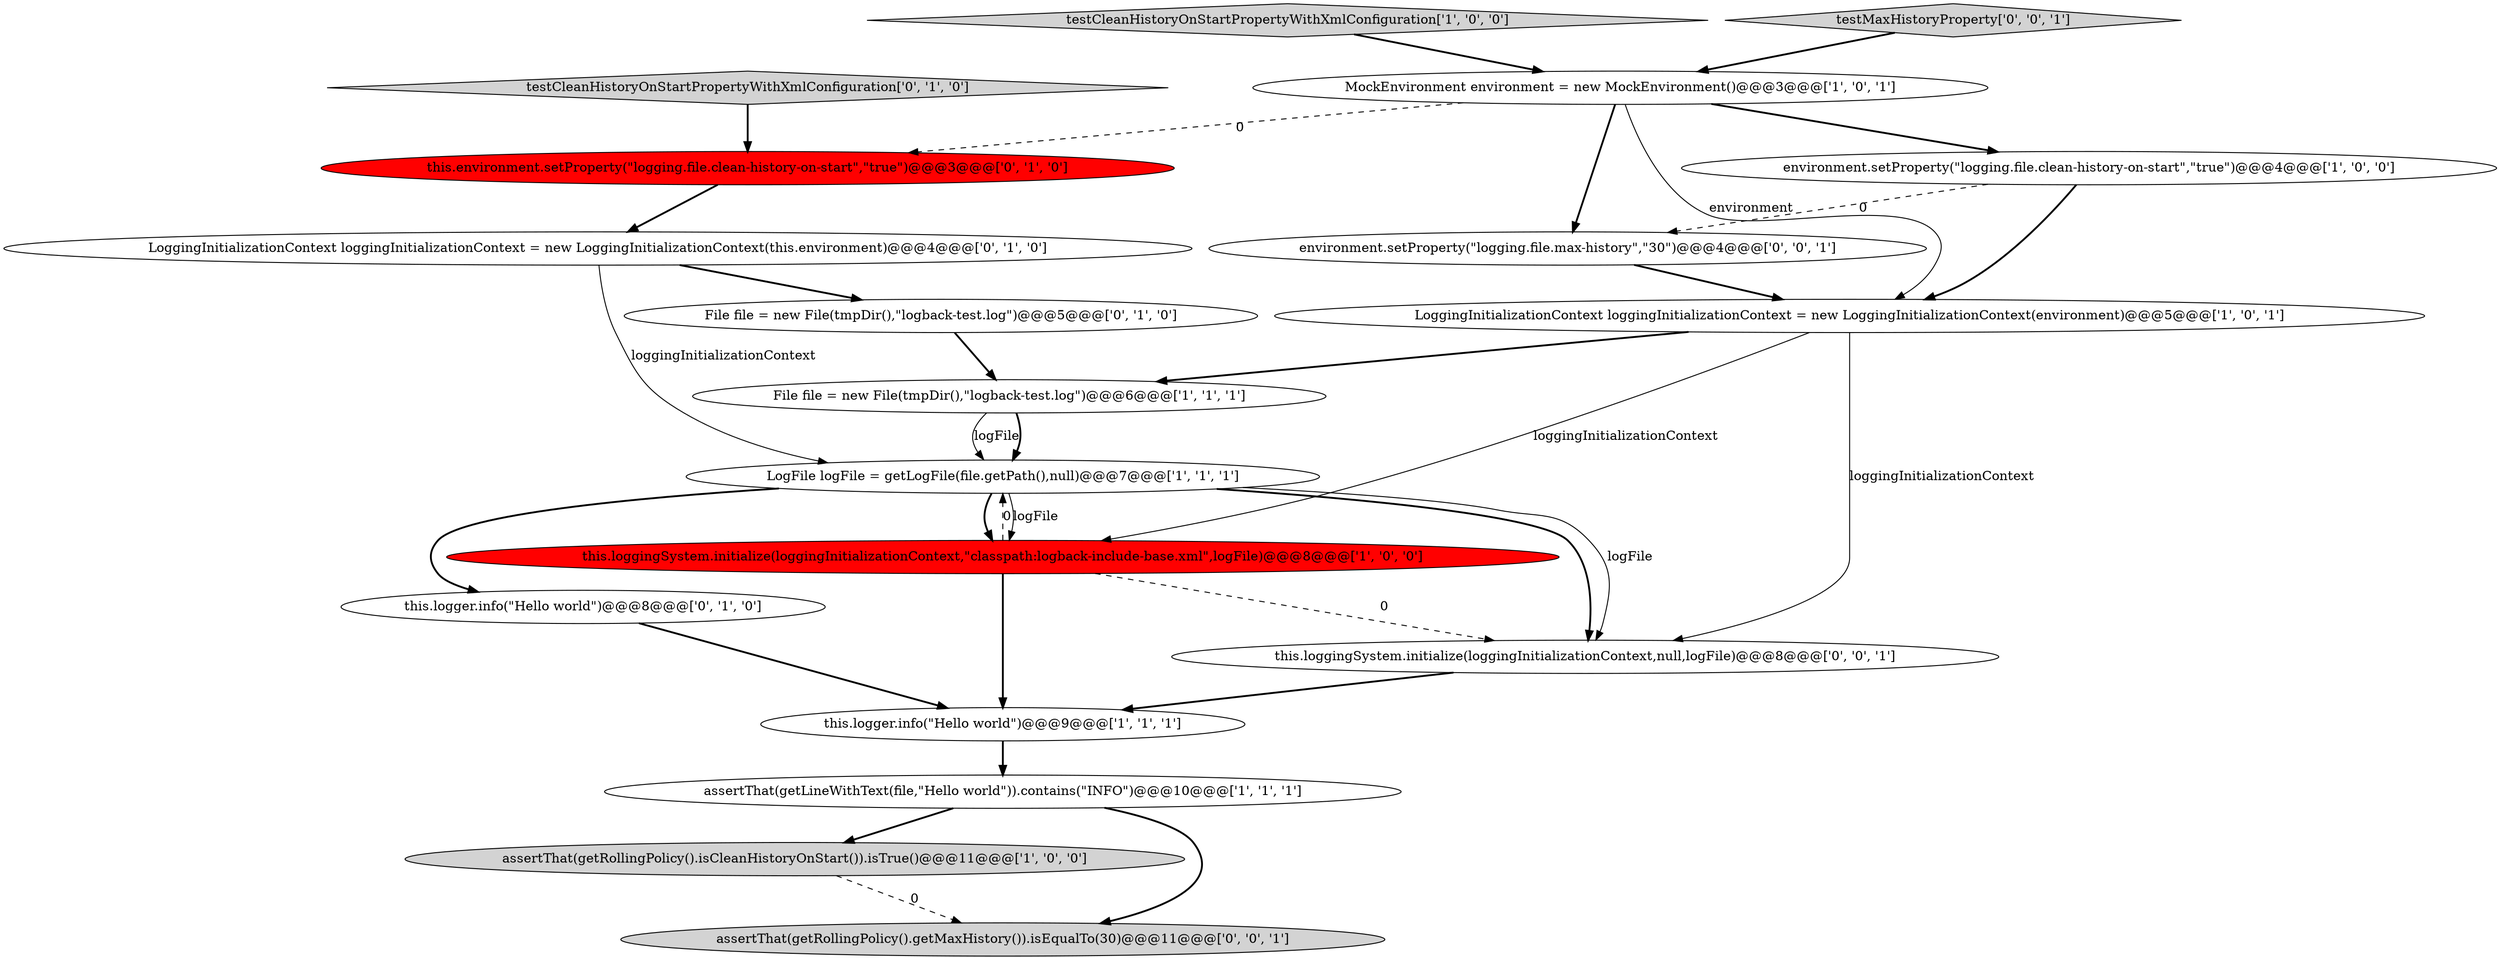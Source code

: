 digraph {
14 [style = filled, label = "this.environment.setProperty(\"logging.file.clean-history-on-start\",\"true\")@@@3@@@['0', '1', '0']", fillcolor = red, shape = ellipse image = "AAA1AAABBB2BBB"];
11 [style = filled, label = "LoggingInitializationContext loggingInitializationContext = new LoggingInitializationContext(this.environment)@@@4@@@['0', '1', '0']", fillcolor = white, shape = ellipse image = "AAA0AAABBB2BBB"];
9 [style = filled, label = "this.loggingSystem.initialize(loggingInitializationContext,\"classpath:logback-include-base.xml\",logFile)@@@8@@@['1', '0', '0']", fillcolor = red, shape = ellipse image = "AAA1AAABBB1BBB"];
1 [style = filled, label = "testCleanHistoryOnStartPropertyWithXmlConfiguration['1', '0', '0']", fillcolor = lightgray, shape = diamond image = "AAA0AAABBB1BBB"];
7 [style = filled, label = "assertThat(getRollingPolicy().isCleanHistoryOnStart()).isTrue()@@@11@@@['1', '0', '0']", fillcolor = lightgray, shape = ellipse image = "AAA0AAABBB1BBB"];
10 [style = filled, label = "File file = new File(tmpDir(),\"logback-test.log\")@@@5@@@['0', '1', '0']", fillcolor = white, shape = ellipse image = "AAA0AAABBB2BBB"];
2 [style = filled, label = "File file = new File(tmpDir(),\"logback-test.log\")@@@6@@@['1', '1', '1']", fillcolor = white, shape = ellipse image = "AAA0AAABBB1BBB"];
3 [style = filled, label = "this.logger.info(\"Hello world\")@@@9@@@['1', '1', '1']", fillcolor = white, shape = ellipse image = "AAA0AAABBB1BBB"];
16 [style = filled, label = "assertThat(getRollingPolicy().getMaxHistory()).isEqualTo(30)@@@11@@@['0', '0', '1']", fillcolor = lightgray, shape = ellipse image = "AAA0AAABBB3BBB"];
5 [style = filled, label = "MockEnvironment environment = new MockEnvironment()@@@3@@@['1', '0', '1']", fillcolor = white, shape = ellipse image = "AAA0AAABBB1BBB"];
17 [style = filled, label = "testMaxHistoryProperty['0', '0', '1']", fillcolor = lightgray, shape = diamond image = "AAA0AAABBB3BBB"];
15 [style = filled, label = "environment.setProperty(\"logging.file.max-history\",\"30\")@@@4@@@['0', '0', '1']", fillcolor = white, shape = ellipse image = "AAA0AAABBB3BBB"];
0 [style = filled, label = "LoggingInitializationContext loggingInitializationContext = new LoggingInitializationContext(environment)@@@5@@@['1', '0', '1']", fillcolor = white, shape = ellipse image = "AAA0AAABBB1BBB"];
13 [style = filled, label = "this.logger.info(\"Hello world\")@@@8@@@['0', '1', '0']", fillcolor = white, shape = ellipse image = "AAA0AAABBB2BBB"];
6 [style = filled, label = "assertThat(getLineWithText(file,\"Hello world\")).contains(\"INFO\")@@@10@@@['1', '1', '1']", fillcolor = white, shape = ellipse image = "AAA0AAABBB1BBB"];
8 [style = filled, label = "environment.setProperty(\"logging.file.clean-history-on-start\",\"true\")@@@4@@@['1', '0', '0']", fillcolor = white, shape = ellipse image = "AAA0AAABBB1BBB"];
12 [style = filled, label = "testCleanHistoryOnStartPropertyWithXmlConfiguration['0', '1', '0']", fillcolor = lightgray, shape = diamond image = "AAA0AAABBB2BBB"];
4 [style = filled, label = "LogFile logFile = getLogFile(file.getPath(),null)@@@7@@@['1', '1', '1']", fillcolor = white, shape = ellipse image = "AAA0AAABBB1BBB"];
18 [style = filled, label = "this.loggingSystem.initialize(loggingInitializationContext,null,logFile)@@@8@@@['0', '0', '1']", fillcolor = white, shape = ellipse image = "AAA0AAABBB3BBB"];
1->5 [style = bold, label=""];
4->9 [style = bold, label=""];
5->8 [style = bold, label=""];
18->3 [style = bold, label=""];
17->5 [style = bold, label=""];
5->14 [style = dashed, label="0"];
9->4 [style = dashed, label="0"];
7->16 [style = dashed, label="0"];
9->18 [style = dashed, label="0"];
8->15 [style = dashed, label="0"];
4->13 [style = bold, label=""];
0->2 [style = bold, label=""];
4->9 [style = solid, label="logFile"];
5->15 [style = bold, label=""];
3->6 [style = bold, label=""];
4->18 [style = bold, label=""];
4->18 [style = solid, label="logFile"];
0->18 [style = solid, label="loggingInitializationContext"];
0->9 [style = solid, label="loggingInitializationContext"];
2->4 [style = solid, label="logFile"];
2->4 [style = bold, label=""];
11->4 [style = solid, label="loggingInitializationContext"];
8->0 [style = bold, label=""];
13->3 [style = bold, label=""];
11->10 [style = bold, label=""];
6->16 [style = bold, label=""];
15->0 [style = bold, label=""];
12->14 [style = bold, label=""];
5->0 [style = solid, label="environment"];
9->3 [style = bold, label=""];
10->2 [style = bold, label=""];
6->7 [style = bold, label=""];
14->11 [style = bold, label=""];
}
